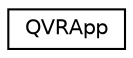 digraph "Graphical Class Hierarchy"
{
  edge [fontname="Helvetica",fontsize="10",labelfontname="Helvetica",labelfontsize="10"];
  node [fontname="Helvetica",fontsize="10",shape=record];
  rankdir="LR";
  Node1 [label="QVRApp",height=0.2,width=0.4,color="black", fillcolor="white", style="filled",URL="$class_q_v_r_app.html"];
}
